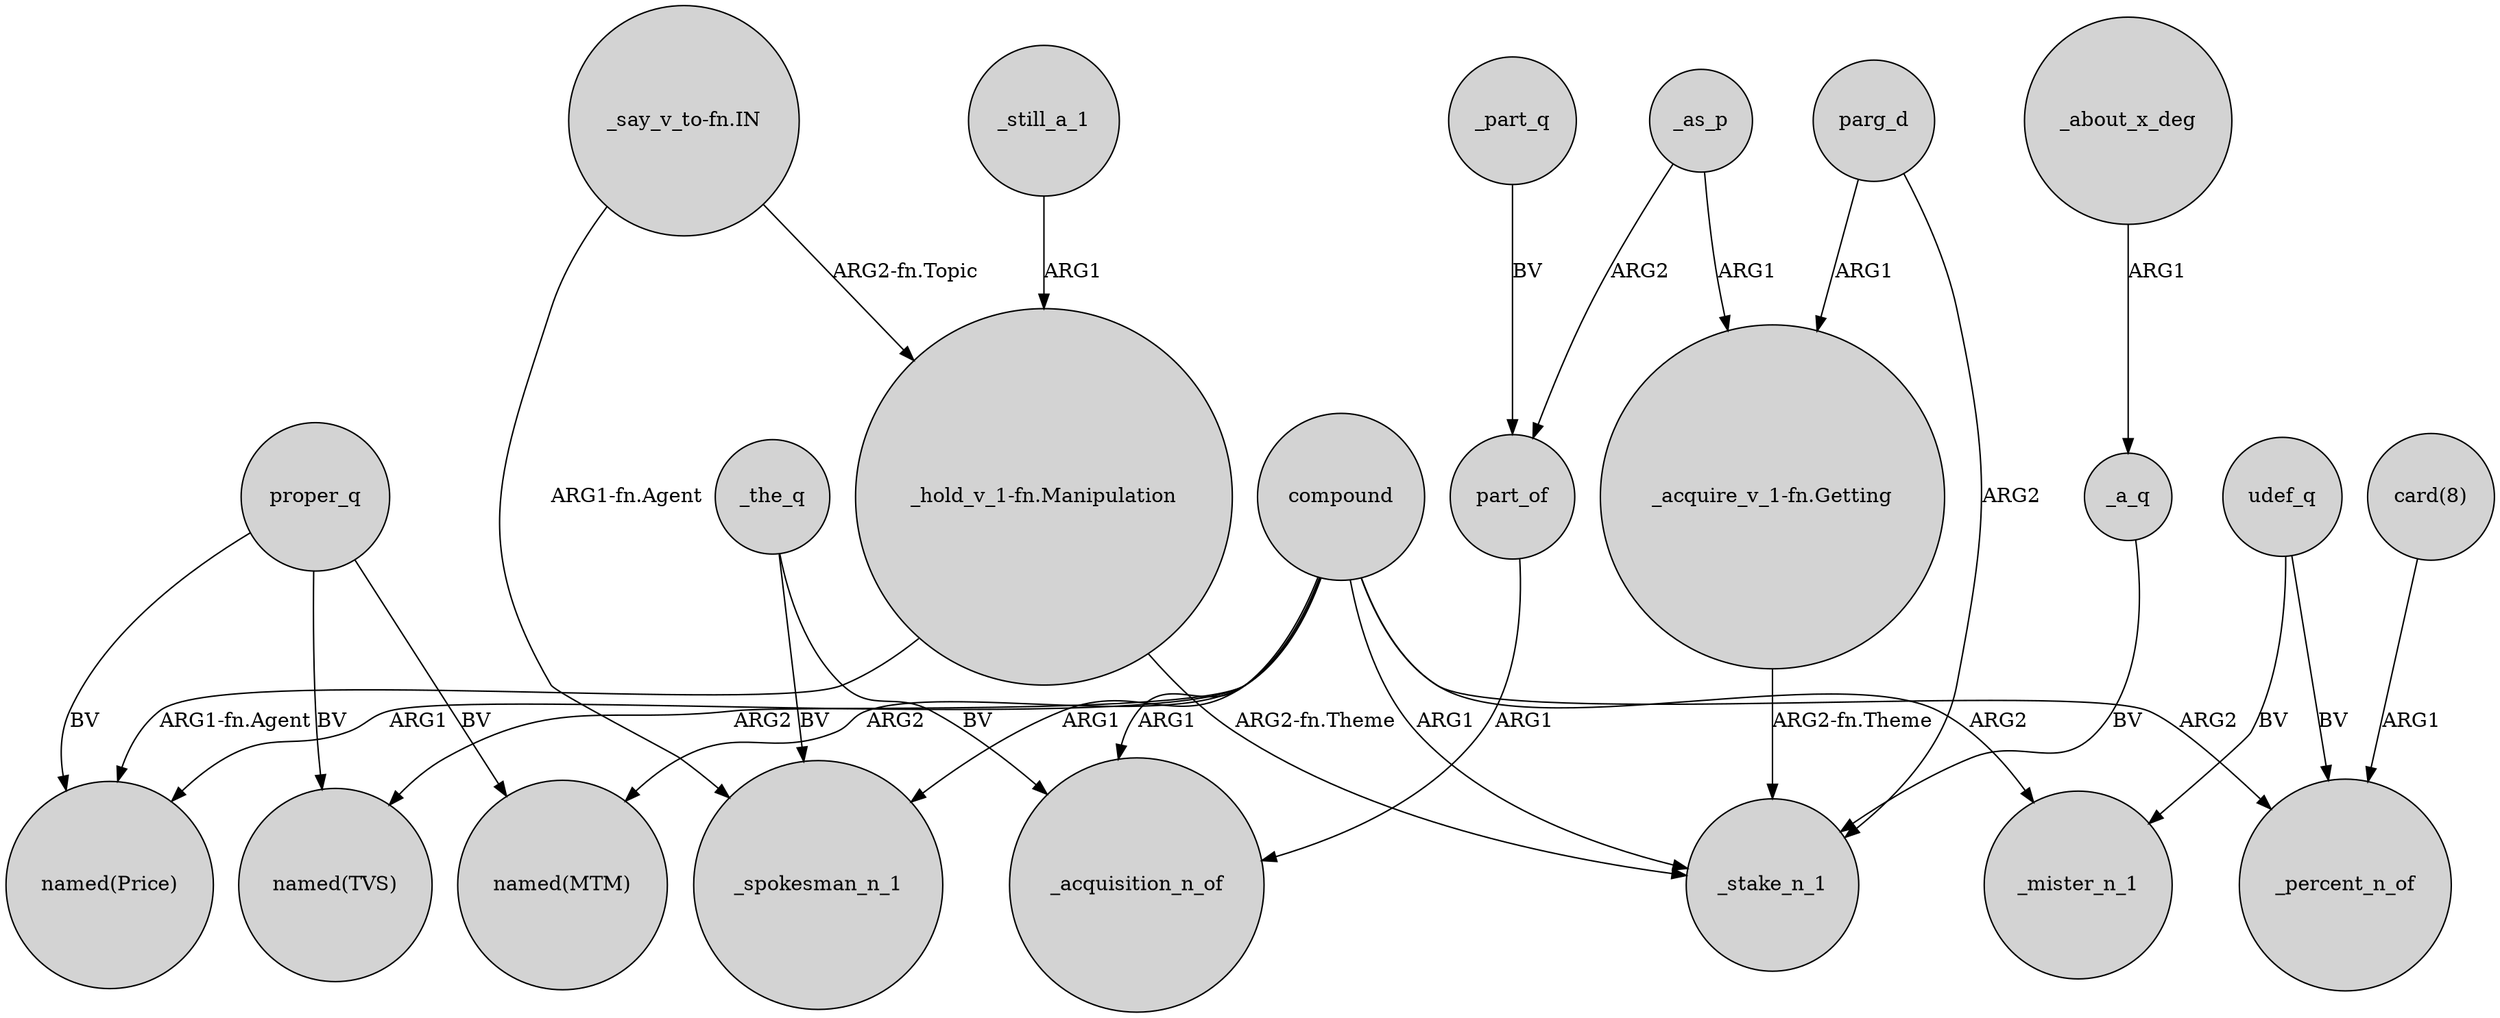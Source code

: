 digraph {
	node [shape=circle style=filled]
	_a_q -> _stake_n_1 [label=BV]
	compound -> "named(TVS)" [label=ARG2]
	"_hold_v_1-fn.Manipulation" -> "named(Price)" [label="ARG1-fn.Agent"]
	compound -> "named(MTM)" [label=ARG2]
	proper_q -> "named(MTM)" [label=BV]
	_as_p -> part_of [label=ARG2]
	compound -> _mister_n_1 [label=ARG2]
	"_say_v_to-fn.IN" -> "_hold_v_1-fn.Manipulation" [label="ARG2-fn.Topic"]
	udef_q -> _mister_n_1 [label=BV]
	part_of -> _acquisition_n_of [label=ARG1]
	"_acquire_v_1-fn.Getting" -> _stake_n_1 [label="ARG2-fn.Theme"]
	proper_q -> "named(Price)" [label=BV]
	compound -> _percent_n_of [label=ARG2]
	_part_q -> part_of [label=BV]
	"_say_v_to-fn.IN" -> _spokesman_n_1 [label="ARG1-fn.Agent"]
	compound -> _spokesman_n_1 [label=ARG1]
	parg_d -> _stake_n_1 [label=ARG2]
	proper_q -> "named(TVS)" [label=BV]
	_about_x_deg -> _a_q [label=ARG1]
	_as_p -> "_acquire_v_1-fn.Getting" [label=ARG1]
	compound -> _stake_n_1 [label=ARG1]
	_still_a_1 -> "_hold_v_1-fn.Manipulation" [label=ARG1]
	_the_q -> _acquisition_n_of [label=BV]
	"_hold_v_1-fn.Manipulation" -> _stake_n_1 [label="ARG2-fn.Theme"]
	"card(8)" -> _percent_n_of [label=ARG1]
	_the_q -> _spokesman_n_1 [label=BV]
	udef_q -> _percent_n_of [label=BV]
	parg_d -> "_acquire_v_1-fn.Getting" [label=ARG1]
	compound -> _acquisition_n_of [label=ARG1]
	compound -> "named(Price)" [label=ARG1]
}
